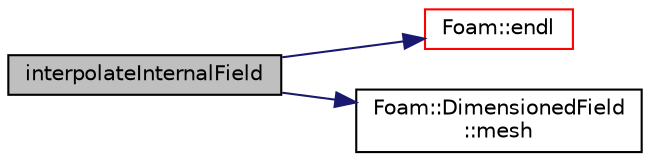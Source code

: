 digraph "interpolateInternalField"
{
  bgcolor="transparent";
  edge [fontname="Helvetica",fontsize="10",labelfontname="Helvetica",labelfontsize="10"];
  node [fontname="Helvetica",fontsize="10",shape=record];
  rankdir="LR";
  Node238 [label="interpolateInternalField",height=0.2,width=0.4,color="black", fillcolor="grey75", style="filled", fontcolor="black"];
  Node238 -> Node239 [color="midnightblue",fontsize="10",style="solid",fontname="Helvetica"];
  Node239 [label="Foam::endl",height=0.2,width=0.4,color="red",URL="$a21851.html#a2db8fe02a0d3909e9351bb4275b23ce4",tooltip="Add newline and flush stream. "];
  Node238 -> Node241 [color="midnightblue",fontsize="10",style="solid",fontname="Helvetica"];
  Node241 [label="Foam::DimensionedField\l::mesh",height=0.2,width=0.4,color="black",URL="$a27497.html#a8f1110830348a1448a14ab5e3cf47e3b",tooltip="Return mesh. "];
}
